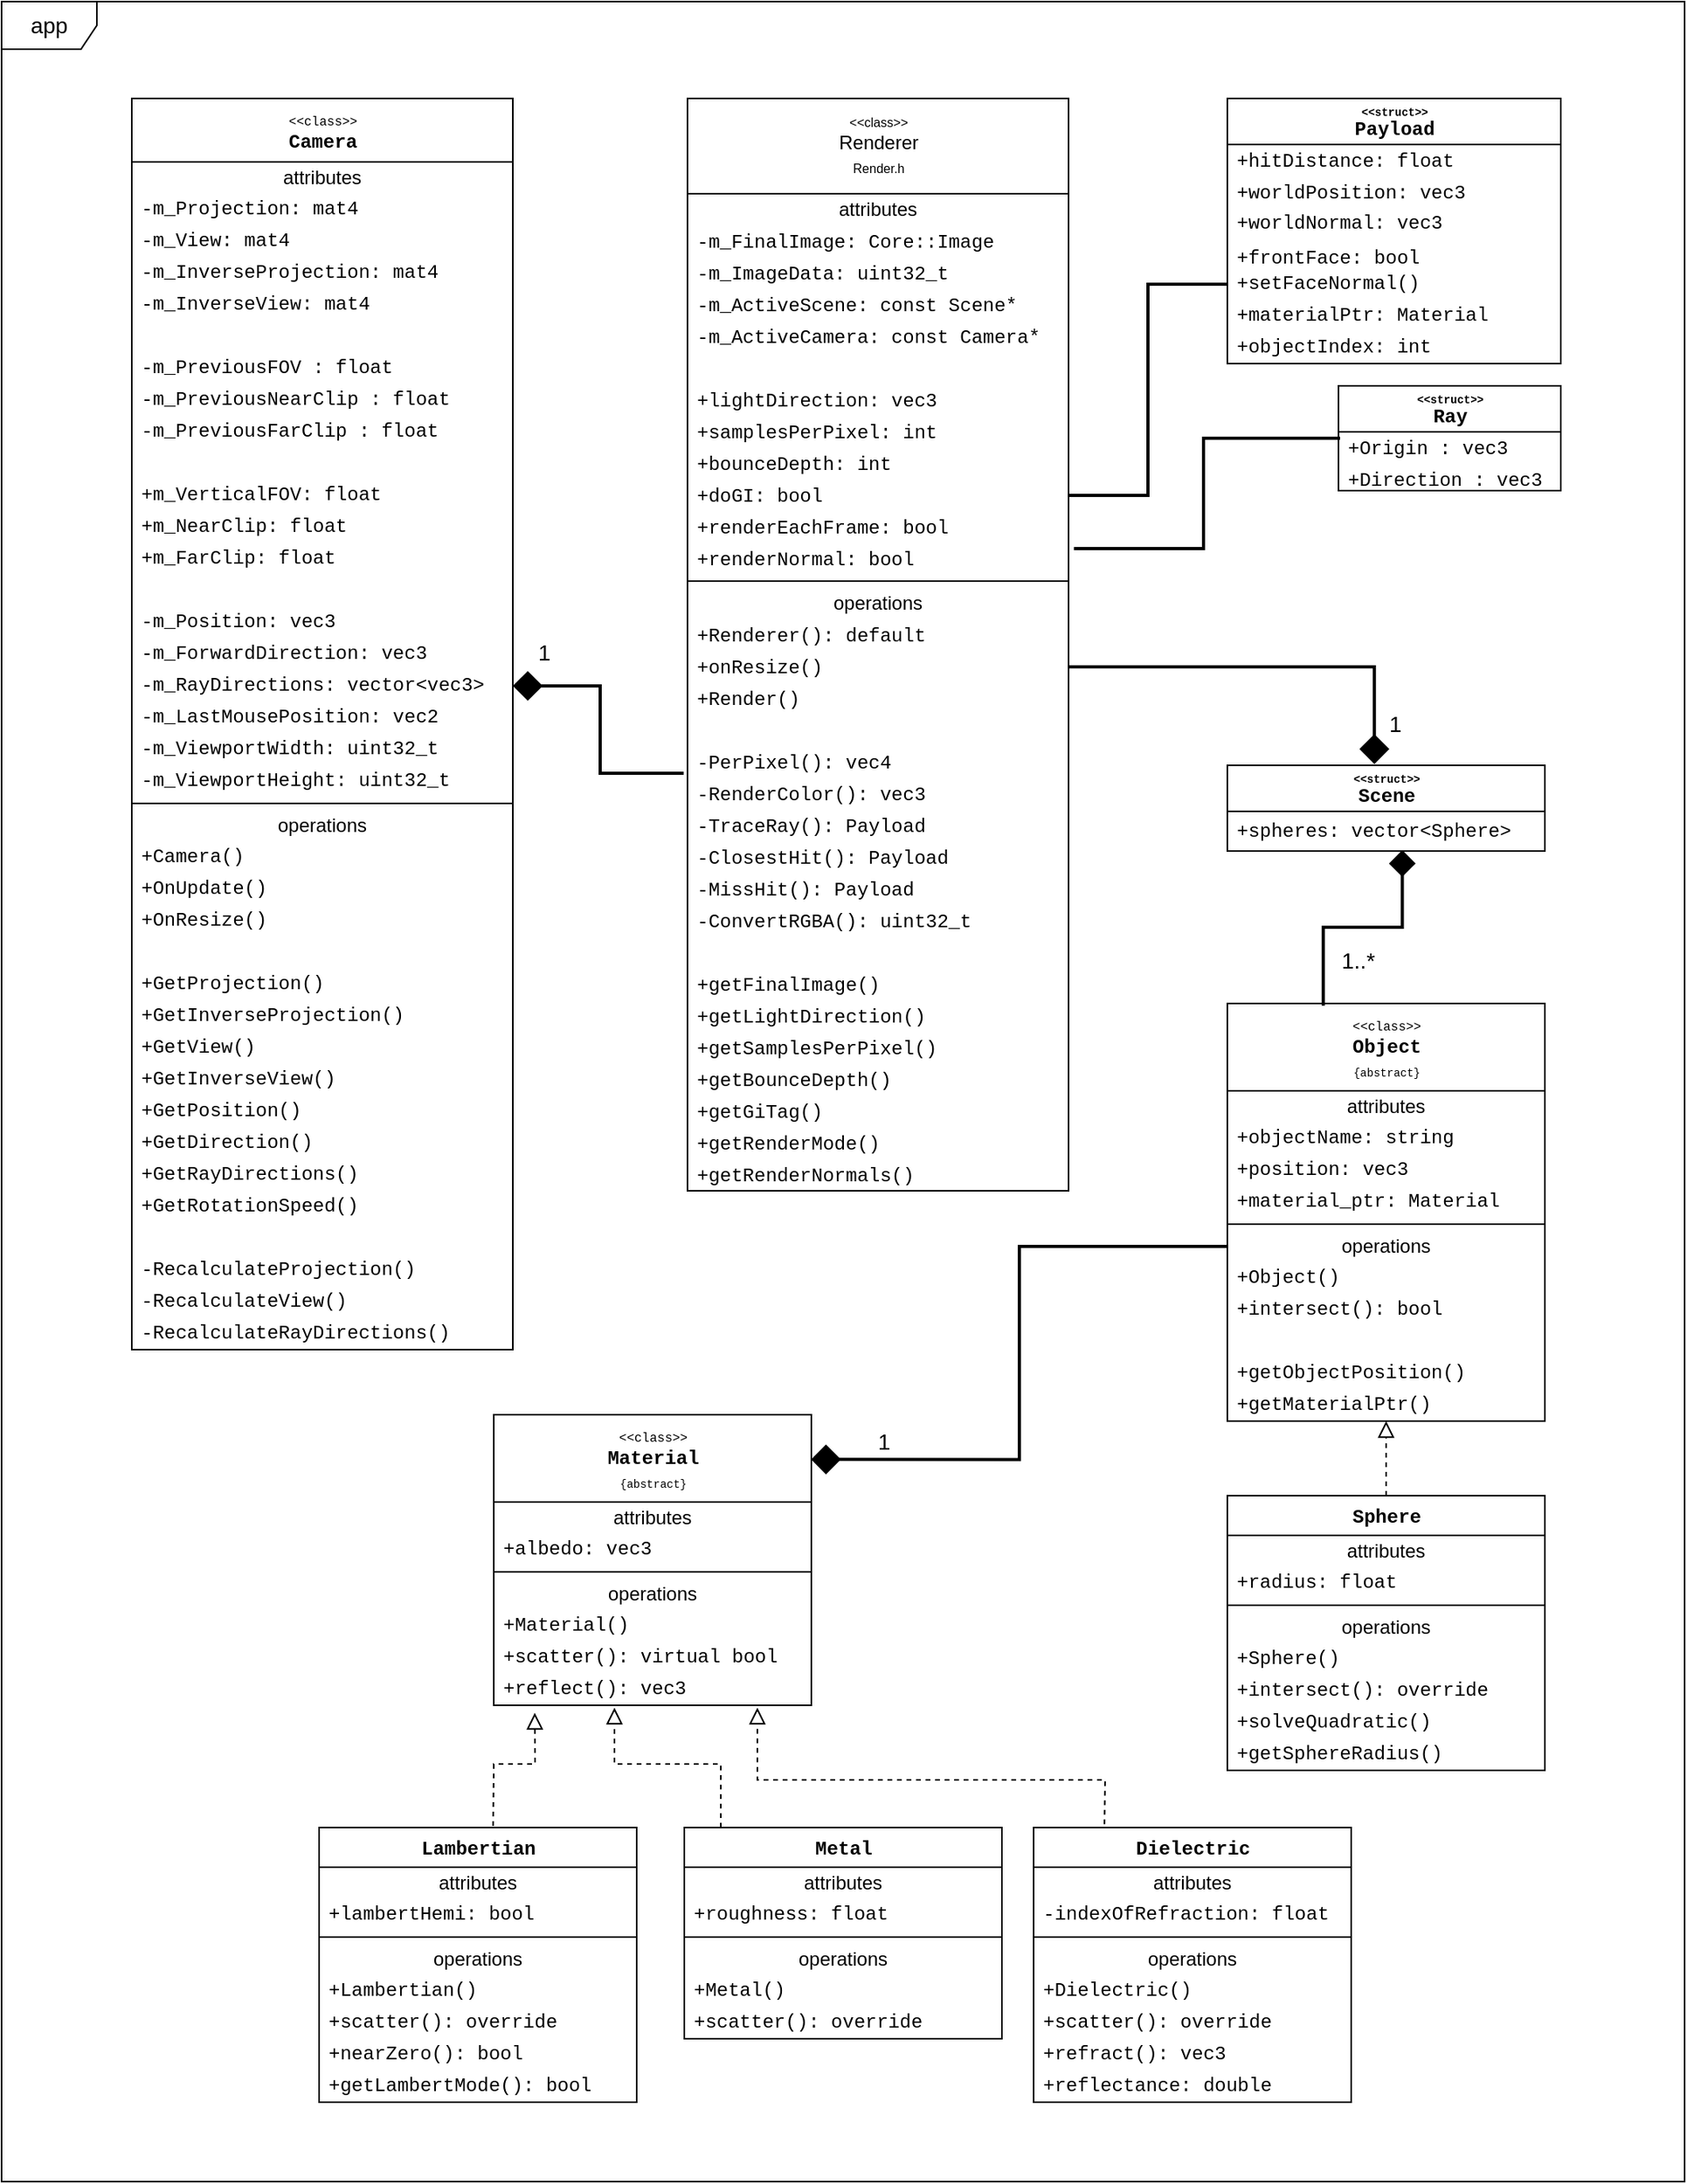 <mxfile>
    <diagram id="G0eQ4EF3fdRvb--tPTVb" name="Page-1">
        <mxGraphModel dx="1447" dy="1274" grid="0" gridSize="10" guides="1" tooltips="1" connect="1" arrows="1" fold="1" page="0" pageScale="1" pageWidth="827" pageHeight="1169" background="none" math="0" shadow="0">
            <root>
                <mxCell id="0"/>
                <mxCell id="1" parent="0"/>
                <mxCell id="200" value="app" style="shape=umlFrame;whiteSpace=wrap;html=1;fontFamily=Helvetica;fontSize=14;rounded=0;fillColor=none;" parent="1" vertex="1">
                    <mxGeometry x="-392" y="-21" width="1060" height="1373" as="geometry"/>
                </mxCell>
                <mxCell id="2" value="&lt;font style=&quot;font-size: 8px ; line-height: 0.8&quot;&gt;&amp;lt;&amp;lt;class&amp;gt;&amp;gt;&lt;/font&gt;&lt;br style=&quot;font-size: 11px&quot;&gt;Renderer&lt;br style=&quot;font-size: 11px&quot;&gt;&lt;font style=&quot;font-size: 8px&quot;&gt;Render.h&lt;/font&gt;" style="swimlane;fontStyle=0;align=center;verticalAlign=top;childLayout=stackLayout;horizontal=1;startSize=60;horizontalStack=0;resizeParent=1;resizeParentMax=0;resizeLast=0;collapsible=0;marginBottom=0;html=1;rounded=0;" parent="1" vertex="1">
                    <mxGeometry x="40" y="40" width="240" height="688" as="geometry"/>
                </mxCell>
                <mxCell id="3" value="attributes" style="text;html=1;strokeColor=none;fillColor=none;align=center;verticalAlign=middle;spacingLeft=4;spacingRight=4;overflow=hidden;rotatable=0;points=[[0,0.5],[1,0.5]];portConstraint=eastwest;rounded=0;" parent="2" vertex="1">
                    <mxGeometry y="60" width="240" height="20" as="geometry"/>
                </mxCell>
                <mxCell id="4" value="&lt;font face=&quot;Courier New&quot;&gt;-m_FinalImage: Core::Image&lt;/font&gt;" style="text;html=1;strokeColor=none;fillColor=none;align=left;verticalAlign=middle;spacingLeft=4;spacingRight=4;overflow=hidden;rotatable=0;points=[[0,0.5],[1,0.5]];portConstraint=eastwest;rounded=0;" parent="2" vertex="1">
                    <mxGeometry y="80" width="240" height="20" as="geometry"/>
                </mxCell>
                <mxCell id="10" value="&lt;font face=&quot;Courier New&quot;&gt;-m_ImageData: uint32_t&lt;br&gt;&lt;/font&gt;" style="text;html=1;strokeColor=none;fillColor=none;align=left;verticalAlign=middle;spacingLeft=4;spacingRight=4;overflow=hidden;rotatable=0;points=[[0,0.5],[1,0.5]];portConstraint=eastwest;rounded=0;" parent="2" vertex="1">
                    <mxGeometry y="100" width="240" height="20" as="geometry"/>
                </mxCell>
                <mxCell id="12" value="&lt;font face=&quot;Courier New&quot;&gt;-m_ActiveScene: const Scene*&lt;br&gt;&lt;/font&gt;" style="text;html=1;strokeColor=none;fillColor=none;align=left;verticalAlign=middle;spacingLeft=4;spacingRight=4;overflow=hidden;rotatable=0;points=[[0,0.5],[1,0.5]];portConstraint=eastwest;rounded=0;" parent="2" vertex="1">
                    <mxGeometry y="120" width="240" height="20" as="geometry"/>
                </mxCell>
                <mxCell id="13" value="&lt;font face=&quot;Courier New&quot;&gt;-m_ActiveCamera: const Camera*&lt;br&gt;&lt;/font&gt;" style="text;html=1;strokeColor=none;fillColor=none;align=left;verticalAlign=middle;spacingLeft=4;spacingRight=4;overflow=hidden;rotatable=0;points=[[0,0.5],[1,0.5]];portConstraint=eastwest;rounded=0;" parent="2" vertex="1">
                    <mxGeometry y="140" width="240" height="20" as="geometry"/>
                </mxCell>
                <mxCell id="14" value="&lt;font face=&quot;Courier New&quot;&gt;&lt;br&gt;&lt;/font&gt;" style="text;html=1;strokeColor=none;fillColor=none;align=left;verticalAlign=middle;spacingLeft=4;spacingRight=4;overflow=hidden;rotatable=0;points=[[0,0.5],[1,0.5]];portConstraint=eastwest;rounded=0;" parent="2" vertex="1">
                    <mxGeometry y="160" width="240" height="20" as="geometry"/>
                </mxCell>
                <mxCell id="15" value="&lt;font face=&quot;Courier New&quot;&gt;+lightDirection: vec3&lt;br&gt;&lt;/font&gt;" style="text;html=1;strokeColor=none;fillColor=none;align=left;verticalAlign=middle;spacingLeft=4;spacingRight=4;overflow=hidden;rotatable=0;points=[[0,0.5],[1,0.5]];portConstraint=eastwest;rounded=0;" parent="2" vertex="1">
                    <mxGeometry y="180" width="240" height="20" as="geometry"/>
                </mxCell>
                <mxCell id="16" value="&lt;font face=&quot;Courier New&quot;&gt;+samplesPerPixel: int&lt;br&gt;&lt;/font&gt;" style="text;html=1;strokeColor=none;fillColor=none;align=left;verticalAlign=middle;spacingLeft=4;spacingRight=4;overflow=hidden;rotatable=0;points=[[0,0.5],[1,0.5]];portConstraint=eastwest;rounded=0;" parent="2" vertex="1">
                    <mxGeometry y="200" width="240" height="20" as="geometry"/>
                </mxCell>
                <mxCell id="17" value="&lt;font face=&quot;Courier New&quot;&gt;+bounceDepth: int&lt;br&gt;&lt;/font&gt;" style="text;html=1;strokeColor=none;fillColor=none;align=left;verticalAlign=middle;spacingLeft=4;spacingRight=4;overflow=hidden;rotatable=0;points=[[0,0.5],[1,0.5]];portConstraint=eastwest;rounded=0;" parent="2" vertex="1">
                    <mxGeometry y="220" width="240" height="20" as="geometry"/>
                </mxCell>
                <mxCell id="18" value="&lt;font face=&quot;Courier New&quot;&gt;+doGI: bool&lt;br&gt;&lt;/font&gt;" style="text;html=1;strokeColor=none;fillColor=none;align=left;verticalAlign=middle;spacingLeft=4;spacingRight=4;overflow=hidden;rotatable=0;points=[[0,0.5],[1,0.5]];portConstraint=eastwest;rounded=0;" parent="2" vertex="1">
                    <mxGeometry y="240" width="240" height="20" as="geometry"/>
                </mxCell>
                <mxCell id="19" value="&lt;font face=&quot;Courier New&quot;&gt;+renderEachFrame: bool&lt;br&gt;&lt;/font&gt;" style="text;html=1;strokeColor=none;fillColor=none;align=left;verticalAlign=middle;spacingLeft=4;spacingRight=4;overflow=hidden;rotatable=0;points=[[0,0.5],[1,0.5]];portConstraint=eastwest;rounded=0;" parent="2" vertex="1">
                    <mxGeometry y="260" width="240" height="20" as="geometry"/>
                </mxCell>
                <mxCell id="20" value="&lt;font face=&quot;Courier New&quot;&gt;+renderNormal: bool&lt;br&gt;&lt;/font&gt;" style="text;html=1;strokeColor=none;fillColor=none;align=left;verticalAlign=middle;spacingLeft=4;spacingRight=4;overflow=hidden;rotatable=0;points=[[0,0.5],[1,0.5]];portConstraint=eastwest;rounded=0;" parent="2" vertex="1">
                    <mxGeometry y="280" width="240" height="20" as="geometry"/>
                </mxCell>
                <mxCell id="7" value="" style="line;strokeWidth=1;fillColor=none;align=left;verticalAlign=middle;spacingTop=-1;spacingLeft=3;spacingRight=3;rotatable=0;labelPosition=right;points=[];portConstraint=eastwest;rounded=0;" parent="2" vertex="1">
                    <mxGeometry y="300" width="240" height="8" as="geometry"/>
                </mxCell>
                <mxCell id="8" value="operations" style="text;html=1;strokeColor=none;fillColor=none;align=center;verticalAlign=middle;spacingLeft=4;spacingRight=4;overflow=hidden;rotatable=0;points=[[0,0.5],[1,0.5]];portConstraint=eastwest;rounded=0;" parent="2" vertex="1">
                    <mxGeometry y="308" width="240" height="20" as="geometry"/>
                </mxCell>
                <mxCell id="22" value="&lt;font face=&quot;Courier New&quot;&gt;+Renderer(): default&lt;/font&gt;" style="text;html=1;strokeColor=none;fillColor=none;align=left;verticalAlign=middle;spacingLeft=4;spacingRight=4;overflow=hidden;rotatable=0;points=[[0,0.5],[1,0.5]];portConstraint=eastwest;rounded=0;" parent="2" vertex="1">
                    <mxGeometry y="328" width="240" height="20" as="geometry"/>
                </mxCell>
                <mxCell id="24" value="&lt;font face=&quot;Courier New&quot;&gt;+onResize()&lt;/font&gt;" style="text;html=1;strokeColor=none;fillColor=none;align=left;verticalAlign=middle;spacingLeft=4;spacingRight=4;overflow=hidden;rotatable=0;points=[[0,0.5],[1,0.5]];portConstraint=eastwest;rounded=0;" parent="2" vertex="1">
                    <mxGeometry y="348" width="240" height="20" as="geometry"/>
                </mxCell>
                <mxCell id="25" value="&lt;font face=&quot;Courier New&quot;&gt;+Render()&lt;/font&gt;" style="text;html=1;strokeColor=none;fillColor=none;align=left;verticalAlign=middle;spacingLeft=4;spacingRight=4;overflow=hidden;rotatable=0;points=[[0,0.5],[1,0.5]];portConstraint=eastwest;rounded=0;" parent="2" vertex="1">
                    <mxGeometry y="368" width="240" height="20" as="geometry"/>
                </mxCell>
                <mxCell id="35" value="&lt;font face=&quot;Courier New&quot;&gt;&lt;br&gt;&lt;/font&gt;" style="text;html=1;strokeColor=none;fillColor=none;align=left;verticalAlign=middle;spacingLeft=4;spacingRight=4;overflow=hidden;rotatable=0;points=[[0,0.5],[1,0.5]];portConstraint=eastwest;rounded=0;" parent="2" vertex="1">
                    <mxGeometry y="388" width="240" height="20" as="geometry"/>
                </mxCell>
                <mxCell id="30" value="&lt;font face=&quot;Courier New&quot;&gt;-PerPixel(): vec4&lt;/font&gt;" style="text;html=1;strokeColor=none;fillColor=none;align=left;verticalAlign=middle;spacingLeft=4;spacingRight=4;overflow=hidden;rotatable=0;points=[[0,0.5],[1,0.5]];portConstraint=eastwest;rounded=0;" parent="2" vertex="1">
                    <mxGeometry y="408" width="240" height="20" as="geometry"/>
                </mxCell>
                <mxCell id="34" value="&lt;font face=&quot;Courier New&quot;&gt;-RenderColor(): vec3&lt;/font&gt;" style="text;html=1;strokeColor=none;fillColor=none;align=left;verticalAlign=middle;spacingLeft=4;spacingRight=4;overflow=hidden;rotatable=0;points=[[0,0.5],[1,0.5]];portConstraint=eastwest;rounded=0;" parent="2" vertex="1">
                    <mxGeometry y="428" width="240" height="20" as="geometry"/>
                </mxCell>
                <mxCell id="31" value="&lt;font face=&quot;Courier New&quot;&gt;-TraceRay(): Payload&lt;/font&gt;" style="text;html=1;strokeColor=none;fillColor=none;align=left;verticalAlign=middle;spacingLeft=4;spacingRight=4;overflow=hidden;rotatable=0;points=[[0,0.5],[1,0.5]];portConstraint=eastwest;rounded=0;" parent="2" vertex="1">
                    <mxGeometry y="448" width="240" height="20" as="geometry"/>
                </mxCell>
                <mxCell id="33" value="&lt;font face=&quot;Courier New&quot;&gt;-ClosestHit(): Payload&lt;/font&gt;" style="text;html=1;strokeColor=none;fillColor=none;align=left;verticalAlign=middle;spacingLeft=4;spacingRight=4;overflow=hidden;rotatable=0;points=[[0,0.5],[1,0.5]];portConstraint=eastwest;rounded=0;" parent="2" vertex="1">
                    <mxGeometry y="468" width="240" height="20" as="geometry"/>
                </mxCell>
                <mxCell id="36" value="&lt;font face=&quot;Courier New&quot;&gt;-MissHit(): Payload&lt;/font&gt;" style="text;html=1;strokeColor=none;fillColor=none;align=left;verticalAlign=middle;spacingLeft=4;spacingRight=4;overflow=hidden;rotatable=0;points=[[0,0.5],[1,0.5]];portConstraint=eastwest;rounded=0;" parent="2" vertex="1">
                    <mxGeometry y="488" width="240" height="20" as="geometry"/>
                </mxCell>
                <mxCell id="37" value="&lt;font face=&quot;Courier New&quot;&gt;-ConvertRGBA(): uint32_t&lt;/font&gt;" style="text;html=1;strokeColor=none;fillColor=none;align=left;verticalAlign=middle;spacingLeft=4;spacingRight=4;overflow=hidden;rotatable=0;points=[[0,0.5],[1,0.5]];portConstraint=eastwest;rounded=0;" parent="2" vertex="1">
                    <mxGeometry y="508" width="240" height="20" as="geometry"/>
                </mxCell>
                <mxCell id="38" value="&lt;br&gt;&lt;font face=&quot;Courier New&quot;&gt;&lt;br&gt;&lt;/font&gt;" style="text;html=1;strokeColor=none;fillColor=none;align=left;verticalAlign=middle;spacingLeft=4;spacingRight=4;overflow=hidden;rotatable=0;points=[[0,0.5],[1,0.5]];portConstraint=eastwest;rounded=0;" parent="2" vertex="1">
                    <mxGeometry y="528" width="240" height="20" as="geometry"/>
                </mxCell>
                <mxCell id="39" value="&lt;font face=&quot;Courier New&quot;&gt;+getFinalImage()&lt;br&gt;&lt;/font&gt;" style="text;html=1;strokeColor=none;fillColor=none;align=left;verticalAlign=middle;spacingLeft=4;spacingRight=4;overflow=hidden;rotatable=0;points=[[0,0.5],[1,0.5]];portConstraint=eastwest;rounded=0;" parent="2" vertex="1">
                    <mxGeometry y="548" width="240" height="20" as="geometry"/>
                </mxCell>
                <mxCell id="41" value="&lt;font face=&quot;Courier New&quot;&gt;+getLightDirection()&lt;br&gt;&lt;/font&gt;" style="text;html=1;strokeColor=none;fillColor=none;align=left;verticalAlign=middle;spacingLeft=4;spacingRight=4;overflow=hidden;rotatable=0;points=[[0,0.5],[1,0.5]];portConstraint=eastwest;rounded=0;" parent="2" vertex="1">
                    <mxGeometry y="568" width="240" height="20" as="geometry"/>
                </mxCell>
                <mxCell id="42" value="&lt;font face=&quot;Courier New&quot;&gt;+getSamplesPerPixel()&lt;br&gt;&lt;/font&gt;" style="text;html=1;strokeColor=none;fillColor=none;align=left;verticalAlign=middle;spacingLeft=4;spacingRight=4;overflow=hidden;rotatable=0;points=[[0,0.5],[1,0.5]];portConstraint=eastwest;rounded=0;" parent="2" vertex="1">
                    <mxGeometry y="588" width="240" height="20" as="geometry"/>
                </mxCell>
                <mxCell id="43" value="&lt;font face=&quot;Courier New&quot;&gt;+getBounceDepth()&lt;br&gt;&lt;/font&gt;" style="text;html=1;strokeColor=none;fillColor=none;align=left;verticalAlign=middle;spacingLeft=4;spacingRight=4;overflow=hidden;rotatable=0;points=[[0,0.5],[1,0.5]];portConstraint=eastwest;rounded=0;" parent="2" vertex="1">
                    <mxGeometry y="608" width="240" height="20" as="geometry"/>
                </mxCell>
                <mxCell id="44" value="&lt;font face=&quot;Courier New&quot;&gt;+getGiTag()&lt;br&gt;&lt;/font&gt;" style="text;html=1;strokeColor=none;fillColor=none;align=left;verticalAlign=middle;spacingLeft=4;spacingRight=4;overflow=hidden;rotatable=0;points=[[0,0.5],[1,0.5]];portConstraint=eastwest;rounded=0;" parent="2" vertex="1">
                    <mxGeometry y="628" width="240" height="20" as="geometry"/>
                </mxCell>
                <mxCell id="45" value="&lt;font face=&quot;Courier New&quot;&gt;+getRenderMode()&lt;br&gt;&lt;/font&gt;" style="text;html=1;strokeColor=none;fillColor=none;align=left;verticalAlign=middle;spacingLeft=4;spacingRight=4;overflow=hidden;rotatable=0;points=[[0,0.5],[1,0.5]];portConstraint=eastwest;rounded=0;" parent="2" vertex="1">
                    <mxGeometry y="648" width="240" height="20" as="geometry"/>
                </mxCell>
                <mxCell id="46" value="&lt;font face=&quot;Courier New&quot;&gt;+getRenderNormals()&lt;br&gt;&lt;/font&gt;" style="text;html=1;strokeColor=none;fillColor=none;align=left;verticalAlign=middle;spacingLeft=4;spacingRight=4;overflow=hidden;rotatable=0;points=[[0,0.5],[1,0.5]];portConstraint=eastwest;rounded=0;" parent="2" vertex="1">
                    <mxGeometry y="668" width="240" height="20" as="geometry"/>
                </mxCell>
                <mxCell id="47" value="&lt;font style=&quot;font-size: 7px&quot;&gt;&amp;lt;&amp;lt;struct&amp;gt;&amp;gt;&lt;/font&gt;&lt;br&gt;&lt;font style=&quot;font-size: 12px&quot;&gt;Ray&lt;/font&gt;" style="swimlane;fontStyle=1;align=center;verticalAlign=middle;childLayout=stackLayout;horizontal=1;startSize=29;horizontalStack=0;resizeParent=1;resizeParentMax=0;resizeLast=0;collapsible=0;marginBottom=0;html=1;fontFamily=Courier New;fontSize=8;rounded=0;" parent="1" vertex="1">
                    <mxGeometry x="450" y="221" width="140" height="66" as="geometry"/>
                </mxCell>
                <mxCell id="49" value="&lt;font style=&quot;font-size: 12px&quot;&gt;+Origin : vec3&lt;/font&gt;" style="text;html=1;strokeColor=none;fillColor=none;align=left;verticalAlign=middle;spacingLeft=4;spacingRight=4;overflow=hidden;rotatable=0;points=[[0,0.5],[1,0.5]];portConstraint=eastwest;fontFamily=Courier New;fontSize=8;rounded=0;" parent="47" vertex="1">
                    <mxGeometry y="29" width="140" height="21" as="geometry"/>
                </mxCell>
                <mxCell id="50" value="&lt;font style=&quot;font-size: 12px&quot;&gt;+Direction : vec3&lt;/font&gt;" style="text;html=1;strokeColor=none;fillColor=none;align=left;verticalAlign=middle;spacingLeft=4;spacingRight=4;overflow=hidden;rotatable=0;points=[[0,0.5],[1,0.5]];portConstraint=eastwest;fontFamily=Courier New;fontSize=8;rounded=0;" parent="47" vertex="1">
                    <mxGeometry y="50" width="140" height="16" as="geometry"/>
                </mxCell>
                <mxCell id="52" value="&lt;font style=&quot;font-size: 7px&quot;&gt;&amp;lt;&amp;lt;struct&amp;gt;&amp;gt;&lt;/font&gt;&lt;br&gt;&lt;span style=&quot;font-size: 12px&quot;&gt;Scene&lt;/span&gt;" style="swimlane;fontStyle=1;align=center;verticalAlign=middle;childLayout=stackLayout;horizontal=1;startSize=29;horizontalStack=0;resizeParent=1;resizeParentMax=0;resizeLast=0;collapsible=0;marginBottom=0;html=1;fontFamily=Courier New;fontSize=8;rounded=0;" parent="1" vertex="1">
                    <mxGeometry x="380" y="460" width="200" height="54" as="geometry"/>
                </mxCell>
                <mxCell id="53" value="&lt;font style=&quot;font-size: 12px&quot;&gt;+spheres: vector&amp;lt;Sphere&amp;gt;&lt;/font&gt;" style="text;html=1;strokeColor=none;fillColor=none;align=left;verticalAlign=middle;spacingLeft=4;spacingRight=4;overflow=hidden;rotatable=0;points=[[0,0.5],[1,0.5]];portConstraint=eastwest;fontFamily=Courier New;fontSize=8;rounded=0;" parent="52" vertex="1">
                    <mxGeometry y="29" width="200" height="25" as="geometry"/>
                </mxCell>
                <mxCell id="55" value="&lt;font style=&quot;font-size: 7px&quot;&gt;&amp;lt;&amp;lt;struct&amp;gt;&amp;gt;&lt;/font&gt;&lt;br&gt;&lt;span style=&quot;font-size: 12px&quot;&gt;Payload&lt;/span&gt;" style="swimlane;fontStyle=1;align=center;verticalAlign=middle;childLayout=stackLayout;horizontal=1;startSize=29;horizontalStack=0;resizeParent=1;resizeParentMax=0;resizeLast=0;collapsible=0;marginBottom=0;html=1;fontFamily=Courier New;fontSize=8;rounded=0;" parent="1" vertex="1">
                    <mxGeometry x="380" y="40" width="210" height="167" as="geometry"/>
                </mxCell>
                <mxCell id="56" value="&lt;span style=&quot;font-size: 12px&quot;&gt;+hitDistance: float&lt;/span&gt;" style="text;html=1;strokeColor=none;fillColor=none;align=left;verticalAlign=middle;spacingLeft=4;spacingRight=4;overflow=hidden;rotatable=0;points=[[0,0.5],[1,0.5]];portConstraint=eastwest;fontFamily=Courier New;fontSize=8;rounded=0;" parent="55" vertex="1">
                    <mxGeometry y="29" width="210" height="21" as="geometry"/>
                </mxCell>
                <mxCell id="58" value="&lt;span style=&quot;font-size: 12px&quot;&gt;+worldPosition: vec3&lt;/span&gt;" style="text;html=1;strokeColor=none;fillColor=none;align=left;verticalAlign=middle;spacingLeft=4;spacingRight=4;overflow=hidden;rotatable=0;points=[[0,0.5],[1,0.5]];portConstraint=eastwest;fontFamily=Courier New;fontSize=8;rounded=0;" parent="55" vertex="1">
                    <mxGeometry y="50" width="210" height="16" as="geometry"/>
                </mxCell>
                <mxCell id="59" value="&lt;span style=&quot;font-size: 12px&quot;&gt;+worldNormal: vec3&lt;/span&gt;" style="text;html=1;strokeColor=none;fillColor=none;align=left;verticalAlign=middle;spacingLeft=4;spacingRight=4;overflow=hidden;rotatable=0;points=[[0,0.5],[1,0.5]];portConstraint=eastwest;fontFamily=Courier New;fontSize=8;rounded=0;" parent="55" vertex="1">
                    <mxGeometry y="66" width="210" height="25" as="geometry"/>
                </mxCell>
                <mxCell id="60" value="&lt;span style=&quot;font-size: 12px&quot;&gt;+frontFace: bool&lt;/span&gt;" style="text;html=1;strokeColor=none;fillColor=none;align=left;verticalAlign=middle;spacingLeft=4;spacingRight=4;overflow=hidden;rotatable=0;points=[[0,0.5],[1,0.5]];portConstraint=eastwest;fontFamily=Courier New;fontSize=8;rounded=0;" parent="55" vertex="1">
                    <mxGeometry y="91" width="210" height="16" as="geometry"/>
                </mxCell>
                <mxCell id="61" value="&lt;span style=&quot;font-size: 12px&quot;&gt;+setFaceNormal()&lt;/span&gt;" style="text;html=1;strokeColor=none;fillColor=none;align=left;verticalAlign=middle;spacingLeft=4;spacingRight=4;overflow=hidden;rotatable=0;points=[[0,0.5],[1,0.5]];portConstraint=eastwest;fontFamily=Courier New;fontSize=8;rounded=0;" parent="55" vertex="1">
                    <mxGeometry y="107" width="210" height="20" as="geometry"/>
                </mxCell>
                <mxCell id="63" value="&lt;span style=&quot;font-size: 12px&quot;&gt;+materialPtr: Material&lt;/span&gt;" style="text;html=1;strokeColor=none;fillColor=none;align=left;verticalAlign=middle;spacingLeft=4;spacingRight=4;overflow=hidden;rotatable=0;points=[[0,0.5],[1,0.5]];portConstraint=eastwest;fontFamily=Courier New;fontSize=8;rounded=0;" parent="55" vertex="1">
                    <mxGeometry y="127" width="210" height="20" as="geometry"/>
                </mxCell>
                <mxCell id="65" value="&lt;span style=&quot;font-size: 12px&quot;&gt;+objectIndex: int&lt;/span&gt;" style="text;html=1;strokeColor=none;fillColor=none;align=left;verticalAlign=middle;spacingLeft=4;spacingRight=4;overflow=hidden;rotatable=0;points=[[0,0.5],[1,0.5]];portConstraint=eastwest;fontFamily=Courier New;fontSize=8;rounded=0;" parent="55" vertex="1">
                    <mxGeometry y="147" width="210" height="20" as="geometry"/>
                </mxCell>
                <mxCell id="67" value="&lt;font style=&quot;font-size: 8px&quot;&gt;&amp;lt;&amp;lt;class&amp;gt;&amp;gt;&lt;/font&gt;&lt;br&gt;&lt;b&gt;Material&lt;/b&gt;&lt;br&gt;&lt;font style=&quot;font-size: 7px&quot;&gt;{abstract}&lt;/font&gt;" style="swimlane;fontStyle=0;align=center;verticalAlign=top;childLayout=stackLayout;horizontal=1;startSize=55;horizontalStack=0;resizeParent=1;resizeParentMax=0;resizeLast=0;collapsible=0;marginBottom=0;html=1;fontFamily=Courier New;fontSize=12;rounded=0;" parent="1" vertex="1">
                    <mxGeometry x="-82" y="869" width="200" height="183" as="geometry"/>
                </mxCell>
                <mxCell id="68" value="&lt;font face=&quot;Helvetica&quot;&gt;attributes&lt;/font&gt;" style="text;html=1;strokeColor=none;fillColor=none;align=center;verticalAlign=middle;spacingLeft=4;spacingRight=4;overflow=hidden;rotatable=0;points=[[0,0.5],[1,0.5]];portConstraint=eastwest;fontFamily=Courier New;fontSize=12;rounded=0;" parent="67" vertex="1">
                    <mxGeometry y="55" width="200" height="20" as="geometry"/>
                </mxCell>
                <mxCell id="69" value="+albedo: vec3" style="text;html=1;strokeColor=none;fillColor=none;align=left;verticalAlign=middle;spacingLeft=4;spacingRight=4;overflow=hidden;rotatable=0;points=[[0,0.5],[1,0.5]];portConstraint=eastwest;fontFamily=Courier New;fontSize=12;rounded=0;" parent="67" vertex="1">
                    <mxGeometry y="75" width="200" height="20" as="geometry"/>
                </mxCell>
                <mxCell id="72" value="" style="line;strokeWidth=1;fillColor=none;align=left;verticalAlign=middle;spacingTop=-1;spacingLeft=3;spacingRight=3;rotatable=0;labelPosition=right;points=[];portConstraint=eastwest;fontFamily=Courier New;fontSize=12;rounded=0;" parent="67" vertex="1">
                    <mxGeometry y="95" width="200" height="8" as="geometry"/>
                </mxCell>
                <mxCell id="73" value="&lt;font face=&quot;Helvetica&quot;&gt;operations&lt;/font&gt;" style="text;html=1;strokeColor=none;fillColor=none;align=center;verticalAlign=middle;spacingLeft=4;spacingRight=4;overflow=hidden;rotatable=0;points=[[0,0.5],[1,0.5]];portConstraint=eastwest;fontFamily=Courier New;fontSize=12;rounded=0;" parent="67" vertex="1">
                    <mxGeometry y="103" width="200" height="20" as="geometry"/>
                </mxCell>
                <mxCell id="74" value="+Material()" style="text;html=1;strokeColor=none;fillColor=none;align=left;verticalAlign=middle;spacingLeft=4;spacingRight=4;overflow=hidden;rotatable=0;points=[[0,0.5],[1,0.5]];portConstraint=eastwest;fontFamily=Courier New;fontSize=12;rounded=0;" parent="67" vertex="1">
                    <mxGeometry y="123" width="200" height="20" as="geometry"/>
                </mxCell>
                <mxCell id="75" value="+scatter(): virtual bool" style="text;html=1;strokeColor=none;fillColor=none;align=left;verticalAlign=middle;spacingLeft=4;spacingRight=4;overflow=hidden;rotatable=0;points=[[0,0.5],[1,0.5]];portConstraint=eastwest;fontFamily=Courier New;fontSize=12;rounded=0;" parent="67" vertex="1">
                    <mxGeometry y="143" width="200" height="20" as="geometry"/>
                </mxCell>
                <mxCell id="76" value="+reflect(): vec3" style="text;html=1;strokeColor=none;fillColor=none;align=left;verticalAlign=middle;spacingLeft=4;spacingRight=4;overflow=hidden;rotatable=0;points=[[0,0.5],[1,0.5]];portConstraint=eastwest;fontFamily=Courier New;fontSize=12;rounded=0;" parent="67" vertex="1">
                    <mxGeometry y="163" width="200" height="20" as="geometry"/>
                </mxCell>
                <mxCell id="77" value="&lt;b&gt;Lambertian&lt;br&gt;&lt;/b&gt;" style="swimlane;fontStyle=0;align=center;verticalAlign=top;childLayout=stackLayout;horizontal=1;startSize=25;horizontalStack=0;resizeParent=1;resizeParentMax=0;resizeLast=0;collapsible=0;marginBottom=0;html=1;fontFamily=Courier New;fontSize=12;rounded=0;" parent="1" vertex="1">
                    <mxGeometry x="-192" y="1129" width="200" height="173" as="geometry"/>
                </mxCell>
                <mxCell id="78" value="&lt;font face=&quot;Helvetica&quot;&gt;attributes&lt;/font&gt;" style="text;html=1;strokeColor=none;fillColor=none;align=center;verticalAlign=middle;spacingLeft=4;spacingRight=4;overflow=hidden;rotatable=0;points=[[0,0.5],[1,0.5]];portConstraint=eastwest;fontFamily=Courier New;fontSize=12;rounded=0;" parent="77" vertex="1">
                    <mxGeometry y="25" width="200" height="20" as="geometry"/>
                </mxCell>
                <mxCell id="79" value="+lambertHemi: bool" style="text;html=1;strokeColor=none;fillColor=none;align=left;verticalAlign=middle;spacingLeft=4;spacingRight=4;overflow=hidden;rotatable=0;points=[[0,0.5],[1,0.5]];portConstraint=eastwest;fontFamily=Courier New;fontSize=12;rounded=0;" parent="77" vertex="1">
                    <mxGeometry y="45" width="200" height="20" as="geometry"/>
                </mxCell>
                <mxCell id="80" value="" style="line;strokeWidth=1;fillColor=none;align=left;verticalAlign=middle;spacingTop=-1;spacingLeft=3;spacingRight=3;rotatable=0;labelPosition=right;points=[];portConstraint=eastwest;fontFamily=Courier New;fontSize=12;rounded=0;" parent="77" vertex="1">
                    <mxGeometry y="65" width="200" height="8" as="geometry"/>
                </mxCell>
                <mxCell id="81" value="&lt;font face=&quot;Helvetica&quot;&gt;operations&lt;/font&gt;" style="text;html=1;strokeColor=none;fillColor=none;align=center;verticalAlign=middle;spacingLeft=4;spacingRight=4;overflow=hidden;rotatable=0;points=[[0,0.5],[1,0.5]];portConstraint=eastwest;fontFamily=Courier New;fontSize=12;rounded=0;" parent="77" vertex="1">
                    <mxGeometry y="73" width="200" height="20" as="geometry"/>
                </mxCell>
                <mxCell id="82" value="+Lambertian()" style="text;html=1;strokeColor=none;fillColor=none;align=left;verticalAlign=middle;spacingLeft=4;spacingRight=4;overflow=hidden;rotatable=0;points=[[0,0.5],[1,0.5]];portConstraint=eastwest;fontFamily=Courier New;fontSize=12;rounded=0;" parent="77" vertex="1">
                    <mxGeometry y="93" width="200" height="20" as="geometry"/>
                </mxCell>
                <mxCell id="86" value="+scatter(): override" style="text;html=1;strokeColor=none;fillColor=none;align=left;verticalAlign=middle;spacingLeft=4;spacingRight=4;overflow=hidden;rotatable=0;points=[[0,0.5],[1,0.5]];portConstraint=eastwest;fontFamily=Courier New;fontSize=12;rounded=0;" parent="77" vertex="1">
                    <mxGeometry y="113" width="200" height="20" as="geometry"/>
                </mxCell>
                <mxCell id="87" value="+nearZero(): bool" style="text;html=1;strokeColor=none;fillColor=none;align=left;verticalAlign=middle;spacingLeft=4;spacingRight=4;overflow=hidden;rotatable=0;points=[[0,0.5],[1,0.5]];portConstraint=eastwest;fontFamily=Courier New;fontSize=12;rounded=0;" parent="77" vertex="1">
                    <mxGeometry y="133" width="200" height="20" as="geometry"/>
                </mxCell>
                <mxCell id="88" value="+getLambertMode(): bool" style="text;html=1;strokeColor=none;fillColor=none;align=left;verticalAlign=middle;spacingLeft=4;spacingRight=4;overflow=hidden;rotatable=0;points=[[0,0.5],[1,0.5]];portConstraint=eastwest;fontFamily=Courier New;fontSize=12;rounded=0;" parent="77" vertex="1">
                    <mxGeometry y="153" width="200" height="20" as="geometry"/>
                </mxCell>
                <mxCell id="89" value="&lt;b&gt;Metal&lt;br&gt;&lt;/b&gt;" style="swimlane;fontStyle=0;align=center;verticalAlign=top;childLayout=stackLayout;horizontal=1;startSize=25;horizontalStack=0;resizeParent=1;resizeParentMax=0;resizeLast=0;collapsible=0;marginBottom=0;html=1;fontFamily=Courier New;fontSize=12;rounded=0;" parent="1" vertex="1">
                    <mxGeometry x="38" y="1129" width="200" height="133" as="geometry"/>
                </mxCell>
                <mxCell id="90" value="&lt;font face=&quot;Helvetica&quot;&gt;attributes&lt;/font&gt;" style="text;html=1;strokeColor=none;fillColor=none;align=center;verticalAlign=middle;spacingLeft=4;spacingRight=4;overflow=hidden;rotatable=0;points=[[0,0.5],[1,0.5]];portConstraint=eastwest;fontFamily=Courier New;fontSize=12;rounded=0;" parent="89" vertex="1">
                    <mxGeometry y="25" width="200" height="20" as="geometry"/>
                </mxCell>
                <mxCell id="91" value="+roughness: float" style="text;html=1;strokeColor=none;fillColor=none;align=left;verticalAlign=middle;spacingLeft=4;spacingRight=4;overflow=hidden;rotatable=0;points=[[0,0.5],[1,0.5]];portConstraint=eastwest;fontFamily=Courier New;fontSize=12;rounded=0;" parent="89" vertex="1">
                    <mxGeometry y="45" width="200" height="20" as="geometry"/>
                </mxCell>
                <mxCell id="92" value="" style="line;strokeWidth=1;fillColor=none;align=left;verticalAlign=middle;spacingTop=-1;spacingLeft=3;spacingRight=3;rotatable=0;labelPosition=right;points=[];portConstraint=eastwest;fontFamily=Courier New;fontSize=12;rounded=0;" parent="89" vertex="1">
                    <mxGeometry y="65" width="200" height="8" as="geometry"/>
                </mxCell>
                <mxCell id="93" value="&lt;font face=&quot;Helvetica&quot;&gt;operations&lt;/font&gt;" style="text;html=1;strokeColor=none;fillColor=none;align=center;verticalAlign=middle;spacingLeft=4;spacingRight=4;overflow=hidden;rotatable=0;points=[[0,0.5],[1,0.5]];portConstraint=eastwest;fontFamily=Courier New;fontSize=12;rounded=0;" parent="89" vertex="1">
                    <mxGeometry y="73" width="200" height="20" as="geometry"/>
                </mxCell>
                <mxCell id="94" value="+Metal()" style="text;html=1;strokeColor=none;fillColor=none;align=left;verticalAlign=middle;spacingLeft=4;spacingRight=4;overflow=hidden;rotatable=0;points=[[0,0.5],[1,0.5]];portConstraint=eastwest;fontFamily=Courier New;fontSize=12;rounded=0;" parent="89" vertex="1">
                    <mxGeometry y="93" width="200" height="20" as="geometry"/>
                </mxCell>
                <mxCell id="95" value="+scatter(): override" style="text;html=1;strokeColor=none;fillColor=none;align=left;verticalAlign=middle;spacingLeft=4;spacingRight=4;overflow=hidden;rotatable=0;points=[[0,0.5],[1,0.5]];portConstraint=eastwest;fontFamily=Courier New;fontSize=12;rounded=0;" parent="89" vertex="1">
                    <mxGeometry y="113" width="200" height="20" as="geometry"/>
                </mxCell>
                <mxCell id="98" value="&lt;b&gt;Dielectric&lt;br&gt;&lt;/b&gt;" style="swimlane;fontStyle=0;align=center;verticalAlign=top;childLayout=stackLayout;horizontal=1;startSize=25;horizontalStack=0;resizeParent=1;resizeParentMax=0;resizeLast=0;collapsible=0;marginBottom=0;html=1;fontFamily=Courier New;fontSize=12;rounded=0;" parent="1" vertex="1">
                    <mxGeometry x="258" y="1129" width="200" height="173" as="geometry"/>
                </mxCell>
                <mxCell id="99" value="&lt;font face=&quot;Helvetica&quot;&gt;attributes&lt;/font&gt;" style="text;html=1;strokeColor=none;fillColor=none;align=center;verticalAlign=middle;spacingLeft=4;spacingRight=4;overflow=hidden;rotatable=0;points=[[0,0.5],[1,0.5]];portConstraint=eastwest;fontFamily=Courier New;fontSize=12;rounded=0;" parent="98" vertex="1">
                    <mxGeometry y="25" width="200" height="20" as="geometry"/>
                </mxCell>
                <mxCell id="100" value="-indexOfRefraction: float" style="text;html=1;strokeColor=none;fillColor=none;align=left;verticalAlign=middle;spacingLeft=4;spacingRight=4;overflow=hidden;rotatable=0;points=[[0,0.5],[1,0.5]];portConstraint=eastwest;fontFamily=Courier New;fontSize=12;rounded=0;" parent="98" vertex="1">
                    <mxGeometry y="45" width="200" height="20" as="geometry"/>
                </mxCell>
                <mxCell id="101" value="" style="line;strokeWidth=1;fillColor=none;align=left;verticalAlign=middle;spacingTop=-1;spacingLeft=3;spacingRight=3;rotatable=0;labelPosition=right;points=[];portConstraint=eastwest;fontFamily=Courier New;fontSize=12;rounded=0;" parent="98" vertex="1">
                    <mxGeometry y="65" width="200" height="8" as="geometry"/>
                </mxCell>
                <mxCell id="102" value="&lt;font face=&quot;Helvetica&quot;&gt;operations&lt;/font&gt;" style="text;html=1;strokeColor=none;fillColor=none;align=center;verticalAlign=middle;spacingLeft=4;spacingRight=4;overflow=hidden;rotatable=0;points=[[0,0.5],[1,0.5]];portConstraint=eastwest;fontFamily=Courier New;fontSize=12;rounded=0;" parent="98" vertex="1">
                    <mxGeometry y="73" width="200" height="20" as="geometry"/>
                </mxCell>
                <mxCell id="103" value="+Dielectric()" style="text;html=1;strokeColor=none;fillColor=none;align=left;verticalAlign=middle;spacingLeft=4;spacingRight=4;overflow=hidden;rotatable=0;points=[[0,0.5],[1,0.5]];portConstraint=eastwest;fontFamily=Courier New;fontSize=12;rounded=0;" parent="98" vertex="1">
                    <mxGeometry y="93" width="200" height="20" as="geometry"/>
                </mxCell>
                <mxCell id="104" value="+scatter(): override" style="text;html=1;strokeColor=none;fillColor=none;align=left;verticalAlign=middle;spacingLeft=4;spacingRight=4;overflow=hidden;rotatable=0;points=[[0,0.5],[1,0.5]];portConstraint=eastwest;fontFamily=Courier New;fontSize=12;rounded=0;" parent="98" vertex="1">
                    <mxGeometry y="113" width="200" height="20" as="geometry"/>
                </mxCell>
                <mxCell id="105" value="+refract(): vec3" style="text;html=1;strokeColor=none;fillColor=none;align=left;verticalAlign=middle;spacingLeft=4;spacingRight=4;overflow=hidden;rotatable=0;points=[[0,0.5],[1,0.5]];portConstraint=eastwest;fontFamily=Courier New;fontSize=12;rounded=0;" parent="98" vertex="1">
                    <mxGeometry y="133" width="200" height="20" as="geometry"/>
                </mxCell>
                <mxCell id="106" value="+reflectance: double" style="text;html=1;strokeColor=none;fillColor=none;align=left;verticalAlign=middle;spacingLeft=4;spacingRight=4;overflow=hidden;rotatable=0;points=[[0,0.5],[1,0.5]];portConstraint=eastwest;fontFamily=Courier New;fontSize=12;rounded=0;" parent="98" vertex="1">
                    <mxGeometry y="153" width="200" height="20" as="geometry"/>
                </mxCell>
                <mxCell id="107" value="" style="endArrow=block;startArrow=none;endFill=0;startFill=0;endSize=8;html=1;verticalAlign=bottom;dashed=1;labelBackgroundColor=none;fontFamily=Helvetica;fontSize=7;entryX=0.129;entryY=1.237;entryDx=0;entryDy=0;entryPerimeter=0;exitX=0.548;exitY=-0.006;exitDx=0;exitDy=0;exitPerimeter=0;rounded=0;" parent="1" source="77" target="76" edge="1">
                    <mxGeometry width="160" relative="1" as="geometry">
                        <mxPoint x="-232" y="1089" as="sourcePoint"/>
                        <mxPoint x="-232" y="1009" as="targetPoint"/>
                        <Array as="points">
                            <mxPoint x="-82" y="1089"/>
                            <mxPoint x="-56" y="1089"/>
                        </Array>
                    </mxGeometry>
                </mxCell>
                <mxCell id="108" value="" style="endArrow=block;startArrow=none;endFill=0;startFill=0;endSize=8;html=1;verticalAlign=bottom;dashed=1;labelBackgroundColor=none;fontFamily=Helvetica;fontSize=7;entryX=0.38;entryY=1.075;entryDx=0;entryDy=0;entryPerimeter=0;exitX=0.115;exitY=0;exitDx=0;exitDy=0;exitPerimeter=0;rounded=0;" parent="1" source="89" target="76" edge="1">
                    <mxGeometry width="160" relative="1" as="geometry">
                        <mxPoint x="-6" y="1119" as="sourcePoint"/>
                        <mxPoint x="-46.2" y="1066.74" as="targetPoint"/>
                        <Array as="points">
                            <mxPoint x="61" y="1089"/>
                            <mxPoint x="-6" y="1089"/>
                        </Array>
                    </mxGeometry>
                </mxCell>
                <mxCell id="109" value="" style="endArrow=block;startArrow=none;endFill=0;startFill=0;endSize=8;html=1;verticalAlign=bottom;dashed=1;labelBackgroundColor=none;fontFamily=Helvetica;fontSize=7;entryX=0.83;entryY=1.075;entryDx=0;entryDy=0;entryPerimeter=0;exitX=0.223;exitY=-0.012;exitDx=0;exitDy=0;exitPerimeter=0;rounded=0;" parent="1" source="98" target="76" edge="1">
                    <mxGeometry width="160" relative="1" as="geometry">
                        <mxPoint x="168" y="1109" as="sourcePoint"/>
                        <mxPoint x="-36.2" y="1076.74" as="targetPoint"/>
                        <Array as="points">
                            <mxPoint x="303" y="1099"/>
                            <mxPoint x="84" y="1099"/>
                        </Array>
                    </mxGeometry>
                </mxCell>
                <mxCell id="110" value="&lt;font style=&quot;font-size: 8px&quot;&gt;&amp;lt;&amp;lt;class&amp;gt;&amp;gt;&lt;/font&gt;&lt;br&gt;&lt;b&gt;Camera&lt;/b&gt;" style="swimlane;fontStyle=0;align=center;verticalAlign=top;childLayout=stackLayout;horizontal=1;startSize=40;horizontalStack=0;resizeParent=1;resizeParentMax=0;resizeLast=0;collapsible=0;marginBottom=0;html=1;fontFamily=Courier New;fontSize=12;rounded=0;" parent="1" vertex="1">
                    <mxGeometry x="-310" y="40" width="240" height="788" as="geometry"/>
                </mxCell>
                <mxCell id="111" value="&lt;font face=&quot;Helvetica&quot;&gt;attributes&lt;/font&gt;" style="text;html=1;strokeColor=none;fillColor=none;align=center;verticalAlign=middle;spacingLeft=4;spacingRight=4;overflow=hidden;rotatable=0;points=[[0,0.5],[1,0.5]];portConstraint=eastwest;fontFamily=Courier New;fontSize=12;rounded=0;" parent="110" vertex="1">
                    <mxGeometry y="40" width="240" height="20" as="geometry"/>
                </mxCell>
                <mxCell id="112" value="-m_Projection: mat4" style="text;html=1;strokeColor=none;fillColor=none;align=left;verticalAlign=middle;spacingLeft=4;spacingRight=4;overflow=hidden;rotatable=0;points=[[0,0.5],[1,0.5]];portConstraint=eastwest;fontFamily=Courier New;fontSize=12;rounded=0;" parent="110" vertex="1">
                    <mxGeometry y="60" width="240" height="20" as="geometry"/>
                </mxCell>
                <mxCell id="118" value="-m_View: mat4" style="text;html=1;strokeColor=none;fillColor=none;align=left;verticalAlign=middle;spacingLeft=4;spacingRight=4;overflow=hidden;rotatable=0;points=[[0,0.5],[1,0.5]];portConstraint=eastwest;fontFamily=Courier New;fontSize=12;rounded=0;" parent="110" vertex="1">
                    <mxGeometry y="80" width="240" height="20" as="geometry"/>
                </mxCell>
                <mxCell id="120" value="-m_InverseProjection: mat4" style="text;html=1;strokeColor=none;fillColor=none;align=left;verticalAlign=middle;spacingLeft=4;spacingRight=4;overflow=hidden;rotatable=0;points=[[0,0.5],[1,0.5]];portConstraint=eastwest;fontFamily=Courier New;fontSize=12;rounded=0;" parent="110" vertex="1">
                    <mxGeometry y="100" width="240" height="20" as="geometry"/>
                </mxCell>
                <mxCell id="121" value="-m_InverseView: mat4" style="text;html=1;strokeColor=none;fillColor=none;align=left;verticalAlign=middle;spacingLeft=4;spacingRight=4;overflow=hidden;rotatable=0;points=[[0,0.5],[1,0.5]];portConstraint=eastwest;fontFamily=Courier New;fontSize=12;rounded=0;" parent="110" vertex="1">
                    <mxGeometry y="120" width="240" height="20" as="geometry"/>
                </mxCell>
                <mxCell id="202" value="&lt;br&gt;" style="text;html=1;strokeColor=none;fillColor=none;align=left;verticalAlign=middle;spacingLeft=4;spacingRight=4;overflow=hidden;rotatable=0;points=[[0,0.5],[1,0.5]];portConstraint=eastwest;fontFamily=Courier New;fontSize=12;rounded=0;" vertex="1" parent="110">
                    <mxGeometry y="140" width="240" height="20" as="geometry"/>
                </mxCell>
                <mxCell id="203" value="-m_PreviousFOV : float" style="text;html=1;strokeColor=none;fillColor=none;align=left;verticalAlign=middle;spacingLeft=4;spacingRight=4;overflow=hidden;rotatable=0;points=[[0,0.5],[1,0.5]];portConstraint=eastwest;fontFamily=Courier New;fontSize=12;rounded=0;" vertex="1" parent="110">
                    <mxGeometry y="160" width="240" height="20" as="geometry"/>
                </mxCell>
                <mxCell id="204" value="-m_PreviousNearClip : float" style="text;html=1;strokeColor=none;fillColor=none;align=left;verticalAlign=middle;spacingLeft=4;spacingRight=4;overflow=hidden;rotatable=0;points=[[0,0.5],[1,0.5]];portConstraint=eastwest;fontFamily=Courier New;fontSize=12;rounded=0;" vertex="1" parent="110">
                    <mxGeometry y="180" width="240" height="20" as="geometry"/>
                </mxCell>
                <mxCell id="205" value="-m_PreviousFarClip : float" style="text;html=1;strokeColor=none;fillColor=none;align=left;verticalAlign=middle;spacingLeft=4;spacingRight=4;overflow=hidden;rotatable=0;points=[[0,0.5],[1,0.5]];portConstraint=eastwest;fontFamily=Courier New;fontSize=12;rounded=0;" vertex="1" parent="110">
                    <mxGeometry y="200" width="240" height="20" as="geometry"/>
                </mxCell>
                <mxCell id="122" value="&lt;br&gt;" style="text;html=1;strokeColor=none;fillColor=none;align=left;verticalAlign=middle;spacingLeft=4;spacingRight=4;overflow=hidden;rotatable=0;points=[[0,0.5],[1,0.5]];portConstraint=eastwest;fontFamily=Courier New;fontSize=12;rounded=0;" parent="110" vertex="1">
                    <mxGeometry y="220" width="240" height="20" as="geometry"/>
                </mxCell>
                <mxCell id="123" value="+m_VerticalFOV: float" style="text;html=1;strokeColor=none;fillColor=none;align=left;verticalAlign=middle;spacingLeft=4;spacingRight=4;overflow=hidden;rotatable=0;points=[[0,0.5],[1,0.5]];portConstraint=eastwest;fontFamily=Courier New;fontSize=12;rounded=0;" parent="110" vertex="1">
                    <mxGeometry y="240" width="240" height="20" as="geometry"/>
                </mxCell>
                <mxCell id="124" value="+m_NearClip: float" style="text;html=1;strokeColor=none;fillColor=none;align=left;verticalAlign=middle;spacingLeft=4;spacingRight=4;overflow=hidden;rotatable=0;points=[[0,0.5],[1,0.5]];portConstraint=eastwest;fontFamily=Courier New;fontSize=12;rounded=0;" parent="110" vertex="1">
                    <mxGeometry y="260" width="240" height="20" as="geometry"/>
                </mxCell>
                <mxCell id="125" value="+m_FarClip: float" style="text;html=1;strokeColor=none;fillColor=none;align=left;verticalAlign=middle;spacingLeft=4;spacingRight=4;overflow=hidden;rotatable=0;points=[[0,0.5],[1,0.5]];portConstraint=eastwest;fontFamily=Courier New;fontSize=12;rounded=0;" parent="110" vertex="1">
                    <mxGeometry y="280" width="240" height="20" as="geometry"/>
                </mxCell>
                <mxCell id="126" value="&lt;br&gt;" style="text;html=1;strokeColor=none;fillColor=none;align=left;verticalAlign=middle;spacingLeft=4;spacingRight=4;overflow=hidden;rotatable=0;points=[[0,0.5],[1,0.5]];portConstraint=eastwest;fontFamily=Courier New;fontSize=12;rounded=0;" parent="110" vertex="1">
                    <mxGeometry y="300" width="240" height="20" as="geometry"/>
                </mxCell>
                <mxCell id="127" value="-m_Position: vec3" style="text;html=1;strokeColor=none;fillColor=none;align=left;verticalAlign=middle;spacingLeft=4;spacingRight=4;overflow=hidden;rotatable=0;points=[[0,0.5],[1,0.5]];portConstraint=eastwest;fontFamily=Courier New;fontSize=12;rounded=0;" parent="110" vertex="1">
                    <mxGeometry y="320" width="240" height="20" as="geometry"/>
                </mxCell>
                <mxCell id="128" value="-m_ForwardDirection: vec3" style="text;html=1;strokeColor=none;fillColor=none;align=left;verticalAlign=middle;spacingLeft=4;spacingRight=4;overflow=hidden;rotatable=0;points=[[0,0.5],[1,0.5]];portConstraint=eastwest;fontFamily=Courier New;fontSize=12;rounded=0;" parent="110" vertex="1">
                    <mxGeometry y="340" width="240" height="20" as="geometry"/>
                </mxCell>
                <mxCell id="129" value="-m_RayDirections: vector&amp;lt;vec3&amp;gt;" style="text;html=1;strokeColor=none;fillColor=none;align=left;verticalAlign=middle;spacingLeft=4;spacingRight=4;overflow=hidden;rotatable=0;points=[[0,0.5],[1,0.5]];portConstraint=eastwest;fontFamily=Courier New;fontSize=12;rounded=0;" parent="110" vertex="1">
                    <mxGeometry y="360" width="240" height="20" as="geometry"/>
                </mxCell>
                <mxCell id="130" value="-m_LastMousePosition: vec2" style="text;html=1;strokeColor=none;fillColor=none;align=left;verticalAlign=middle;spacingLeft=4;spacingRight=4;overflow=hidden;rotatable=0;points=[[0,0.5],[1,0.5]];portConstraint=eastwest;fontFamily=Courier New;fontSize=12;rounded=0;" parent="110" vertex="1">
                    <mxGeometry y="380" width="240" height="20" as="geometry"/>
                </mxCell>
                <mxCell id="131" value="-m_ViewportWidth: uint32_t" style="text;html=1;strokeColor=none;fillColor=none;align=left;verticalAlign=middle;spacingLeft=4;spacingRight=4;overflow=hidden;rotatable=0;points=[[0,0.5],[1,0.5]];portConstraint=eastwest;fontFamily=Courier New;fontSize=12;rounded=0;" parent="110" vertex="1">
                    <mxGeometry y="400" width="240" height="20" as="geometry"/>
                </mxCell>
                <mxCell id="132" value="-m_ViewportHeight: uint32_t" style="text;html=1;strokeColor=none;fillColor=none;align=left;verticalAlign=middle;spacingLeft=4;spacingRight=4;overflow=hidden;rotatable=0;points=[[0,0.5],[1,0.5]];portConstraint=eastwest;fontFamily=Courier New;fontSize=12;rounded=0;" parent="110" vertex="1">
                    <mxGeometry y="420" width="240" height="20" as="geometry"/>
                </mxCell>
                <mxCell id="113" value="" style="line;strokeWidth=1;fillColor=none;align=left;verticalAlign=middle;spacingTop=-1;spacingLeft=3;spacingRight=3;rotatable=0;labelPosition=right;points=[];portConstraint=eastwest;fontFamily=Courier New;fontSize=12;rounded=0;" parent="110" vertex="1">
                    <mxGeometry y="440" width="240" height="8" as="geometry"/>
                </mxCell>
                <mxCell id="114" value="&lt;font face=&quot;Helvetica&quot;&gt;operations&lt;/font&gt;" style="text;html=1;strokeColor=none;fillColor=none;align=center;verticalAlign=middle;spacingLeft=4;spacingRight=4;overflow=hidden;rotatable=0;points=[[0,0.5],[1,0.5]];portConstraint=eastwest;fontFamily=Courier New;fontSize=12;rounded=0;" parent="110" vertex="1">
                    <mxGeometry y="448" width="240" height="20" as="geometry"/>
                </mxCell>
                <mxCell id="115" value="+Camera()" style="text;html=1;strokeColor=none;fillColor=none;align=left;verticalAlign=middle;spacingLeft=4;spacingRight=4;overflow=hidden;rotatable=0;points=[[0,0.5],[1,0.5]];portConstraint=eastwest;fontFamily=Courier New;fontSize=12;rounded=0;" parent="110" vertex="1">
                    <mxGeometry y="468" width="240" height="20" as="geometry"/>
                </mxCell>
                <mxCell id="133" value="+OnUpdate()" style="text;html=1;strokeColor=none;fillColor=none;align=left;verticalAlign=middle;spacingLeft=4;spacingRight=4;overflow=hidden;rotatable=0;points=[[0,0.5],[1,0.5]];portConstraint=eastwest;fontFamily=Courier New;fontSize=12;rounded=0;" parent="110" vertex="1">
                    <mxGeometry y="488" width="240" height="20" as="geometry"/>
                </mxCell>
                <mxCell id="134" value="+OnResize()" style="text;html=1;strokeColor=none;fillColor=none;align=left;verticalAlign=middle;spacingLeft=4;spacingRight=4;overflow=hidden;rotatable=0;points=[[0,0.5],[1,0.5]];portConstraint=eastwest;fontFamily=Courier New;fontSize=12;rounded=0;" parent="110" vertex="1">
                    <mxGeometry y="508" width="240" height="20" as="geometry"/>
                </mxCell>
                <mxCell id="136" value="&lt;br&gt;" style="text;html=1;strokeColor=none;fillColor=none;align=left;verticalAlign=middle;spacingLeft=4;spacingRight=4;overflow=hidden;rotatable=0;points=[[0,0.5],[1,0.5]];portConstraint=eastwest;fontFamily=Courier New;fontSize=12;rounded=0;" parent="110" vertex="1">
                    <mxGeometry y="528" width="240" height="20" as="geometry"/>
                </mxCell>
                <mxCell id="135" value="+GetProjection()" style="text;html=1;strokeColor=none;fillColor=none;align=left;verticalAlign=middle;spacingLeft=4;spacingRight=4;overflow=hidden;rotatable=0;points=[[0,0.5],[1,0.5]];portConstraint=eastwest;fontFamily=Courier New;fontSize=12;rounded=0;" parent="110" vertex="1">
                    <mxGeometry y="548" width="240" height="20" as="geometry"/>
                </mxCell>
                <mxCell id="137" value="+GetInverseProjection()" style="text;html=1;strokeColor=none;fillColor=none;align=left;verticalAlign=middle;spacingLeft=4;spacingRight=4;overflow=hidden;rotatable=0;points=[[0,0.5],[1,0.5]];portConstraint=eastwest;fontFamily=Courier New;fontSize=12;rounded=0;" parent="110" vertex="1">
                    <mxGeometry y="568" width="240" height="20" as="geometry"/>
                </mxCell>
                <mxCell id="138" value="+GetView()" style="text;html=1;strokeColor=none;fillColor=none;align=left;verticalAlign=middle;spacingLeft=4;spacingRight=4;overflow=hidden;rotatable=0;points=[[0,0.5],[1,0.5]];portConstraint=eastwest;fontFamily=Courier New;fontSize=12;rounded=0;" parent="110" vertex="1">
                    <mxGeometry y="588" width="240" height="20" as="geometry"/>
                </mxCell>
                <mxCell id="139" value="+GetInverseView()" style="text;html=1;strokeColor=none;fillColor=none;align=left;verticalAlign=middle;spacingLeft=4;spacingRight=4;overflow=hidden;rotatable=0;points=[[0,0.5],[1,0.5]];portConstraint=eastwest;fontFamily=Courier New;fontSize=12;rounded=0;" parent="110" vertex="1">
                    <mxGeometry y="608" width="240" height="20" as="geometry"/>
                </mxCell>
                <mxCell id="140" value="+GetPosition()" style="text;html=1;strokeColor=none;fillColor=none;align=left;verticalAlign=middle;spacingLeft=4;spacingRight=4;overflow=hidden;rotatable=0;points=[[0,0.5],[1,0.5]];portConstraint=eastwest;fontFamily=Courier New;fontSize=12;rounded=0;" parent="110" vertex="1">
                    <mxGeometry y="628" width="240" height="20" as="geometry"/>
                </mxCell>
                <mxCell id="142" value="+GetDirection()" style="text;html=1;strokeColor=none;fillColor=none;align=left;verticalAlign=middle;spacingLeft=4;spacingRight=4;overflow=hidden;rotatable=0;points=[[0,0.5],[1,0.5]];portConstraint=eastwest;fontFamily=Courier New;fontSize=12;rounded=0;" parent="110" vertex="1">
                    <mxGeometry y="648" width="240" height="20" as="geometry"/>
                </mxCell>
                <mxCell id="143" value="+GetRayDirections()" style="text;html=1;strokeColor=none;fillColor=none;align=left;verticalAlign=middle;spacingLeft=4;spacingRight=4;overflow=hidden;rotatable=0;points=[[0,0.5],[1,0.5]];portConstraint=eastwest;fontFamily=Courier New;fontSize=12;rounded=0;" parent="110" vertex="1">
                    <mxGeometry y="668" width="240" height="20" as="geometry"/>
                </mxCell>
                <mxCell id="144" value="+GetRotationSpeed()" style="text;html=1;strokeColor=none;fillColor=none;align=left;verticalAlign=middle;spacingLeft=4;spacingRight=4;overflow=hidden;rotatable=0;points=[[0,0.5],[1,0.5]];portConstraint=eastwest;fontFamily=Courier New;fontSize=12;rounded=0;" parent="110" vertex="1">
                    <mxGeometry y="688" width="240" height="20" as="geometry"/>
                </mxCell>
                <mxCell id="145" value="&lt;br&gt;" style="text;html=1;strokeColor=none;fillColor=none;align=left;verticalAlign=middle;spacingLeft=4;spacingRight=4;overflow=hidden;rotatable=0;points=[[0,0.5],[1,0.5]];portConstraint=eastwest;fontFamily=Courier New;fontSize=12;rounded=0;" parent="110" vertex="1">
                    <mxGeometry y="708" width="240" height="20" as="geometry"/>
                </mxCell>
                <mxCell id="146" value="-RecalculateProjection()" style="text;html=1;strokeColor=none;fillColor=none;align=left;verticalAlign=middle;spacingLeft=4;spacingRight=4;overflow=hidden;rotatable=0;points=[[0,0.5],[1,0.5]];portConstraint=eastwest;fontFamily=Courier New;fontSize=12;rounded=0;" parent="110" vertex="1">
                    <mxGeometry y="728" width="240" height="20" as="geometry"/>
                </mxCell>
                <mxCell id="147" value="-RecalculateView()" style="text;html=1;strokeColor=none;fillColor=none;align=left;verticalAlign=middle;spacingLeft=4;spacingRight=4;overflow=hidden;rotatable=0;points=[[0,0.5],[1,0.5]];portConstraint=eastwest;fontFamily=Courier New;fontSize=12;rounded=0;" parent="110" vertex="1">
                    <mxGeometry y="748" width="240" height="20" as="geometry"/>
                </mxCell>
                <mxCell id="148" value="-RecalculateRayDirections()" style="text;html=1;strokeColor=none;fillColor=none;align=left;verticalAlign=middle;spacingLeft=4;spacingRight=4;overflow=hidden;rotatable=0;points=[[0,0.5],[1,0.5]];portConstraint=eastwest;fontFamily=Courier New;fontSize=12;rounded=0;" parent="110" vertex="1">
                    <mxGeometry y="768" width="240" height="20" as="geometry"/>
                </mxCell>
                <mxCell id="149" value="&lt;font style=&quot;font-size: 8px&quot;&gt;&amp;lt;&amp;lt;class&amp;gt;&amp;gt;&lt;/font&gt;&lt;br&gt;&lt;b&gt;Object&lt;/b&gt;&lt;br&gt;&lt;font style=&quot;font-size: 7px&quot;&gt;{abstract}&lt;/font&gt;" style="swimlane;fontStyle=0;align=center;verticalAlign=top;childLayout=stackLayout;horizontal=1;startSize=55;horizontalStack=0;resizeParent=1;resizeParentMax=0;resizeLast=0;collapsible=0;marginBottom=0;html=1;fontFamily=Courier New;fontSize=12;rounded=0;" parent="1" vertex="1">
                    <mxGeometry x="380" y="610" width="200" height="263" as="geometry"/>
                </mxCell>
                <mxCell id="150" value="&lt;font face=&quot;Helvetica&quot;&gt;attributes&lt;/font&gt;" style="text;html=1;strokeColor=none;fillColor=none;align=center;verticalAlign=middle;spacingLeft=4;spacingRight=4;overflow=hidden;rotatable=0;points=[[0,0.5],[1,0.5]];portConstraint=eastwest;fontFamily=Courier New;fontSize=12;rounded=0;" parent="149" vertex="1">
                    <mxGeometry y="55" width="200" height="20" as="geometry"/>
                </mxCell>
                <mxCell id="151" value="+objectName: string" style="text;html=1;strokeColor=none;fillColor=none;align=left;verticalAlign=middle;spacingLeft=4;spacingRight=4;overflow=hidden;rotatable=0;points=[[0,0.5],[1,0.5]];portConstraint=eastwest;fontFamily=Courier New;fontSize=12;rounded=0;" parent="149" vertex="1">
                    <mxGeometry y="75" width="200" height="20" as="geometry"/>
                </mxCell>
                <mxCell id="157" value="+position: vec3" style="text;html=1;strokeColor=none;fillColor=none;align=left;verticalAlign=middle;spacingLeft=4;spacingRight=4;overflow=hidden;rotatable=0;points=[[0,0.5],[1,0.5]];portConstraint=eastwest;fontFamily=Courier New;fontSize=12;rounded=0;" parent="149" vertex="1">
                    <mxGeometry y="95" width="200" height="20" as="geometry"/>
                </mxCell>
                <mxCell id="158" value="+material_ptr: Material" style="text;html=1;strokeColor=none;fillColor=none;align=left;verticalAlign=middle;spacingLeft=4;spacingRight=4;overflow=hidden;rotatable=0;points=[[0,0.5],[1,0.5]];portConstraint=eastwest;fontFamily=Courier New;fontSize=12;rounded=0;" parent="149" vertex="1">
                    <mxGeometry y="115" width="200" height="20" as="geometry"/>
                </mxCell>
                <mxCell id="152" value="" style="line;strokeWidth=1;fillColor=none;align=left;verticalAlign=middle;spacingTop=-1;spacingLeft=3;spacingRight=3;rotatable=0;labelPosition=right;points=[];portConstraint=eastwest;fontFamily=Courier New;fontSize=12;rounded=0;" parent="149" vertex="1">
                    <mxGeometry y="135" width="200" height="8" as="geometry"/>
                </mxCell>
                <mxCell id="153" value="&lt;font face=&quot;Helvetica&quot;&gt;operations&lt;/font&gt;" style="text;html=1;strokeColor=none;fillColor=none;align=center;verticalAlign=middle;spacingLeft=4;spacingRight=4;overflow=hidden;rotatable=0;points=[[0,0.5],[1,0.5]];portConstraint=eastwest;fontFamily=Courier New;fontSize=12;rounded=0;" parent="149" vertex="1">
                    <mxGeometry y="143" width="200" height="20" as="geometry"/>
                </mxCell>
                <mxCell id="154" value="+Object()" style="text;html=1;strokeColor=none;fillColor=none;align=left;verticalAlign=middle;spacingLeft=4;spacingRight=4;overflow=hidden;rotatable=0;points=[[0,0.5],[1,0.5]];portConstraint=eastwest;fontFamily=Courier New;fontSize=12;rounded=0;" parent="149" vertex="1">
                    <mxGeometry y="163" width="200" height="20" as="geometry"/>
                </mxCell>
                <mxCell id="159" value="+intersect(): bool" style="text;html=1;strokeColor=none;fillColor=none;align=left;verticalAlign=middle;spacingLeft=4;spacingRight=4;overflow=hidden;rotatable=0;points=[[0,0.5],[1,0.5]];portConstraint=eastwest;fontFamily=Courier New;fontSize=12;rounded=0;" parent="149" vertex="1">
                    <mxGeometry y="183" width="200" height="20" as="geometry"/>
                </mxCell>
                <mxCell id="160" value="&lt;br&gt;" style="text;html=1;strokeColor=none;fillColor=none;align=left;verticalAlign=middle;spacingLeft=4;spacingRight=4;overflow=hidden;rotatable=0;points=[[0,0.5],[1,0.5]];portConstraint=eastwest;fontFamily=Courier New;fontSize=12;rounded=0;" parent="149" vertex="1">
                    <mxGeometry y="203" width="200" height="20" as="geometry"/>
                </mxCell>
                <mxCell id="162" value="+getObjectPosition()" style="text;html=1;strokeColor=none;fillColor=none;align=left;verticalAlign=middle;spacingLeft=4;spacingRight=4;overflow=hidden;rotatable=0;points=[[0,0.5],[1,0.5]];portConstraint=eastwest;fontFamily=Courier New;fontSize=12;rounded=0;" parent="149" vertex="1">
                    <mxGeometry y="223" width="200" height="20" as="geometry"/>
                </mxCell>
                <mxCell id="164" value="+getMaterialPtr()" style="text;html=1;strokeColor=none;fillColor=none;align=left;verticalAlign=middle;spacingLeft=4;spacingRight=4;overflow=hidden;rotatable=0;points=[[0,0.5],[1,0.5]];portConstraint=eastwest;fontFamily=Courier New;fontSize=12;rounded=0;" parent="149" vertex="1">
                    <mxGeometry y="243" width="200" height="20" as="geometry"/>
                </mxCell>
                <mxCell id="177" value="&lt;b&gt;Sphere&lt;br&gt;&lt;/b&gt;" style="swimlane;fontStyle=0;align=center;verticalAlign=top;childLayout=stackLayout;horizontal=1;startSize=25;horizontalStack=0;resizeParent=1;resizeParentMax=0;resizeLast=0;collapsible=0;marginBottom=0;html=1;fontFamily=Courier New;fontSize=12;rounded=0;" parent="1" vertex="1">
                    <mxGeometry x="380" y="920" width="200" height="173" as="geometry"/>
                </mxCell>
                <mxCell id="178" value="&lt;font face=&quot;Helvetica&quot;&gt;attributes&lt;/font&gt;" style="text;html=1;strokeColor=none;fillColor=none;align=center;verticalAlign=middle;spacingLeft=4;spacingRight=4;overflow=hidden;rotatable=0;points=[[0,0.5],[1,0.5]];portConstraint=eastwest;fontFamily=Courier New;fontSize=12;rounded=0;" parent="177" vertex="1">
                    <mxGeometry y="25" width="200" height="20" as="geometry"/>
                </mxCell>
                <mxCell id="179" value="+radius: float" style="text;html=1;strokeColor=none;fillColor=none;align=left;verticalAlign=middle;spacingLeft=4;spacingRight=4;overflow=hidden;rotatable=0;points=[[0,0.5],[1,0.5]];portConstraint=eastwest;fontFamily=Courier New;fontSize=12;rounded=0;" parent="177" vertex="1">
                    <mxGeometry y="45" width="200" height="20" as="geometry"/>
                </mxCell>
                <mxCell id="180" value="" style="line;strokeWidth=1;fillColor=none;align=left;verticalAlign=middle;spacingTop=-1;spacingLeft=3;spacingRight=3;rotatable=0;labelPosition=right;points=[];portConstraint=eastwest;fontFamily=Courier New;fontSize=12;rounded=0;" parent="177" vertex="1">
                    <mxGeometry y="65" width="200" height="8" as="geometry"/>
                </mxCell>
                <mxCell id="181" value="&lt;font face=&quot;Helvetica&quot;&gt;operations&lt;/font&gt;" style="text;html=1;strokeColor=none;fillColor=none;align=center;verticalAlign=middle;spacingLeft=4;spacingRight=4;overflow=hidden;rotatable=0;points=[[0,0.5],[1,0.5]];portConstraint=eastwest;fontFamily=Courier New;fontSize=12;rounded=0;" parent="177" vertex="1">
                    <mxGeometry y="73" width="200" height="20" as="geometry"/>
                </mxCell>
                <mxCell id="182" value="+Sphere()" style="text;html=1;strokeColor=none;fillColor=none;align=left;verticalAlign=middle;spacingLeft=4;spacingRight=4;overflow=hidden;rotatable=0;points=[[0,0.5],[1,0.5]];portConstraint=eastwest;fontFamily=Courier New;fontSize=12;rounded=0;" parent="177" vertex="1">
                    <mxGeometry y="93" width="200" height="20" as="geometry"/>
                </mxCell>
                <mxCell id="186" value="+intersect(): override" style="text;html=1;strokeColor=none;fillColor=none;align=left;verticalAlign=middle;spacingLeft=4;spacingRight=4;overflow=hidden;rotatable=0;points=[[0,0.5],[1,0.5]];portConstraint=eastwest;fontFamily=Courier New;fontSize=12;rounded=0;" parent="177" vertex="1">
                    <mxGeometry y="113" width="200" height="20" as="geometry"/>
                </mxCell>
                <mxCell id="187" value="+solveQuadratic()" style="text;html=1;strokeColor=none;fillColor=none;align=left;verticalAlign=middle;spacingLeft=4;spacingRight=4;overflow=hidden;rotatable=0;points=[[0,0.5],[1,0.5]];portConstraint=eastwest;fontFamily=Courier New;fontSize=12;rounded=0;" parent="177" vertex="1">
                    <mxGeometry y="133" width="200" height="20" as="geometry"/>
                </mxCell>
                <mxCell id="188" value="+getSphereRadius()" style="text;html=1;strokeColor=none;fillColor=none;align=left;verticalAlign=middle;spacingLeft=4;spacingRight=4;overflow=hidden;rotatable=0;points=[[0,0.5],[1,0.5]];portConstraint=eastwest;fontFamily=Courier New;fontSize=12;rounded=0;" parent="177" vertex="1">
                    <mxGeometry y="153" width="200" height="20" as="geometry"/>
                </mxCell>
                <mxCell id="184" value="" style="endArrow=block;startArrow=none;endFill=0;startFill=0;endSize=8;html=1;verticalAlign=bottom;dashed=1;labelBackgroundColor=none;fontFamily=Helvetica;fontSize=7;entryX=0.5;entryY=1;entryDx=0;entryDy=0;exitX=0.5;exitY=0;exitDx=0;exitDy=0;rounded=0;" parent="1" source="177" target="149" edge="1">
                    <mxGeometry width="160" relative="1" as="geometry">
                        <mxPoint x="640" y="920" as="sourcePoint"/>
                        <mxPoint x="640" y="854.5" as="targetPoint"/>
                        <Array as="points"/>
                    </mxGeometry>
                </mxCell>
                <mxCell id="192" value="1" style="endArrow=none;html=1;endSize=12;startArrow=diamond;startSize=14;startFill=1;edgeStyle=orthogonalEdgeStyle;align=left;verticalAlign=bottom;fontFamily=Helvetica;fontSize=14;strokeColor=default;exitX=1;exitY=0.5;exitDx=0;exitDy=0;entryX=-0.01;entryY=-0.15;entryDx=0;entryDy=0;entryPerimeter=0;strokeWidth=2;endFill=0;rounded=0;" parent="1" source="129" target="34" edge="1">
                    <mxGeometry x="-0.835" y="10" relative="1" as="geometry">
                        <mxPoint x="80" y="440" as="sourcePoint"/>
                        <mxPoint x="240" y="440" as="targetPoint"/>
                        <mxPoint as="offset"/>
                    </mxGeometry>
                </mxCell>
                <mxCell id="194" value="1" style="endArrow=none;html=1;endSize=12;startArrow=diamond;startSize=14;startFill=1;edgeStyle=orthogonalEdgeStyle;align=left;verticalAlign=bottom;fontFamily=Helvetica;fontSize=14;strokeColor=default;exitX=0.999;exitY=0.154;exitDx=0;exitDy=0;strokeWidth=2;endFill=0;exitPerimeter=0;entryX=0;entryY=0.5;entryDx=0;entryDy=0;rounded=0;" parent="1" source="67" target="153" edge="1">
                    <mxGeometry x="-0.795" relative="1" as="geometry">
                        <mxPoint x="426.18" y="440" as="sourcePoint"/>
                        <mxPoint x="370" y="780" as="targetPoint"/>
                        <mxPoint as="offset"/>
                    </mxGeometry>
                </mxCell>
                <mxCell id="195" value="1..*" style="endArrow=diamond;html=1;endSize=12;startArrow=none;startSize=14;startFill=0;edgeStyle=orthogonalEdgeStyle;align=left;verticalAlign=bottom;fontFamily=Helvetica;fontSize=14;strokeColor=default;strokeWidth=2;endFill=1;entryX=0.551;entryY=0.976;entryDx=0;entryDy=0;entryPerimeter=0;exitX=0.302;exitY=0.005;exitDx=0;exitDy=0;exitPerimeter=0;rounded=0;" parent="1" source="149" target="53" edge="1">
                    <mxGeometry x="-0.767" y="-10" relative="1" as="geometry">
                        <mxPoint x="860" y="863" as="sourcePoint"/>
                        <mxPoint x="490" y="518" as="targetPoint"/>
                        <mxPoint as="offset"/>
                        <Array as="points"/>
                    </mxGeometry>
                </mxCell>
                <mxCell id="196" value="1" style="endArrow=none;html=1;endSize=12;startArrow=diamond;startSize=14;startFill=1;edgeStyle=orthogonalEdgeStyle;align=left;verticalAlign=bottom;fontFamily=Helvetica;fontSize=14;strokeColor=default;exitX=0.463;exitY=-0.015;exitDx=0;exitDy=0;entryX=1;entryY=0.5;entryDx=0;entryDy=0;strokeWidth=2;endFill=0;exitPerimeter=0;rounded=0;" parent="1" source="52" target="24" edge="1">
                    <mxGeometry x="-0.891" y="-7" relative="1" as="geometry">
                        <mxPoint x="-150" y="840" as="sourcePoint"/>
                        <mxPoint x="-42.4" y="975.0" as="targetPoint"/>
                        <mxPoint as="offset"/>
                    </mxGeometry>
                </mxCell>
                <mxCell id="197" value="" style="endArrow=none;html=1;endSize=12;startArrow=none;startSize=14;startFill=0;edgeStyle=orthogonalEdgeStyle;align=left;verticalAlign=bottom;fontFamily=Helvetica;fontSize=14;strokeColor=default;exitX=0.007;exitY=0.19;exitDx=0;exitDy=0;strokeWidth=2;endFill=0;rounded=0;entryX=1.014;entryY=0.176;entryDx=0;entryDy=0;entryPerimeter=0;exitPerimeter=0;" parent="1" source="49" target="20" edge="1">
                    <mxGeometry x="-0.795" relative="1" as="geometry">
                        <mxPoint x="55" y="924" as="sourcePoint"/>
                        <mxPoint x="-240" y="983.0" as="targetPoint"/>
                        <mxPoint as="offset"/>
                    </mxGeometry>
                </mxCell>
                <mxCell id="198" value="" style="endArrow=none;html=1;endSize=12;startArrow=none;startSize=14;startFill=0;edgeStyle=orthogonalEdgeStyle;align=left;verticalAlign=bottom;fontFamily=Helvetica;fontSize=14;strokeColor=default;exitX=1;exitY=0.5;exitDx=0;exitDy=0;strokeWidth=2;endFill=0;entryX=0;entryY=0.5;entryDx=0;entryDy=0;rounded=0;" parent="1" source="18" target="61" edge="1">
                    <mxGeometry x="-0.795" relative="1" as="geometry">
                        <mxPoint x="530" y="796.5" as="sourcePoint"/>
                        <mxPoint x="640" y="933" as="targetPoint"/>
                        <mxPoint as="offset"/>
                    </mxGeometry>
                </mxCell>
            </root>
        </mxGraphModel>
    </diagram>
</mxfile>